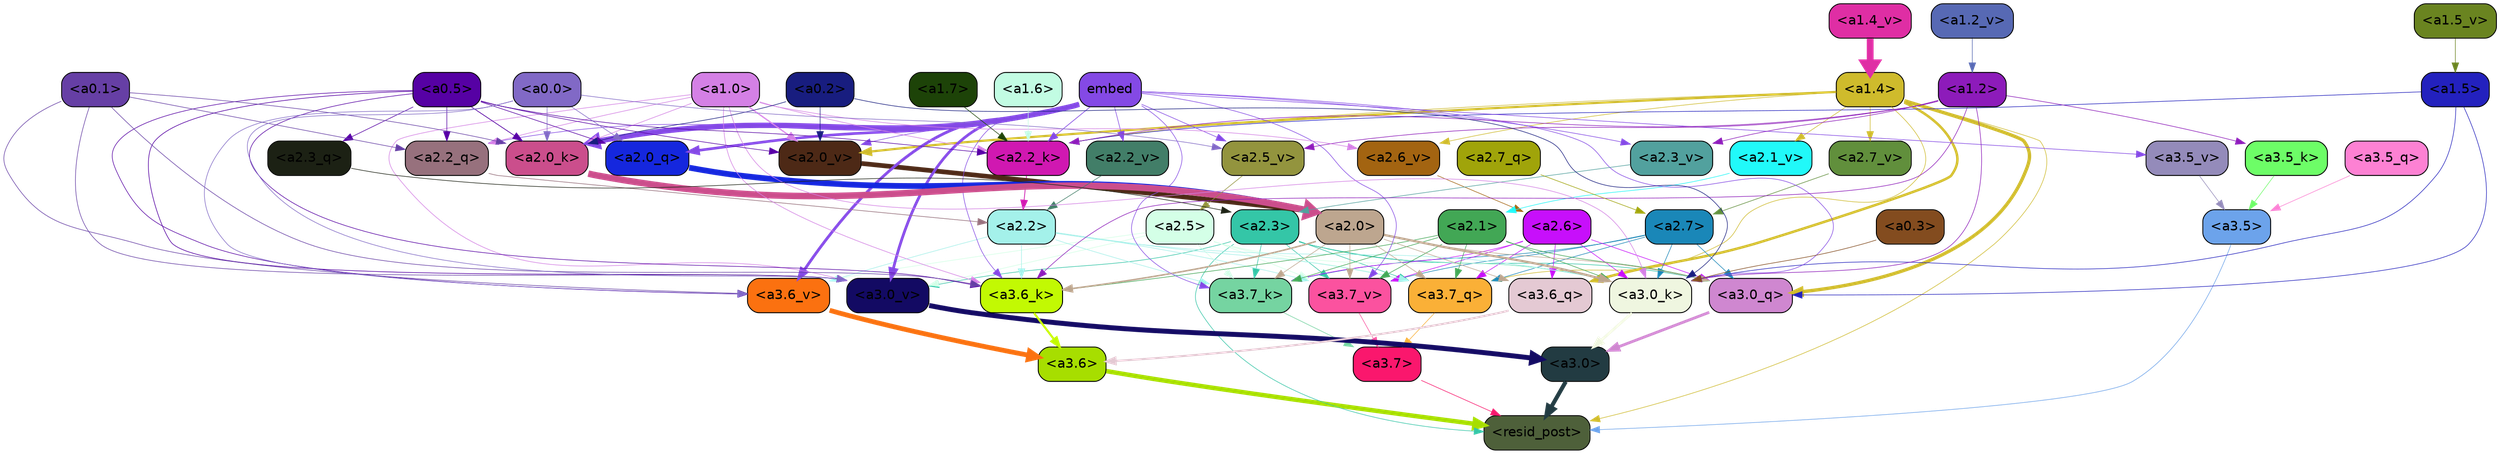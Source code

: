 strict digraph "" {
	graph [bgcolor=transparent,
		layout=dot,
		overlap=false,
		splines=true
	];
	"<a3.7>"	[color=black,
		fillcolor="#fa176d",
		fontname=Helvetica,
		shape=box,
		style="filled, rounded"];
	"<resid_post>"	[color=black,
		fillcolor="#4e603a",
		fontname=Helvetica,
		shape=box,
		style="filled, rounded"];
	"<a3.7>" -> "<resid_post>"	[color="#fa176d",
		penwidth=0.6];
	"<a3.6>"	[color=black,
		fillcolor="#a7de00",
		fontname=Helvetica,
		shape=box,
		style="filled, rounded"];
	"<a3.6>" -> "<resid_post>"	[color="#a7de00",
		penwidth=4.6696330308914185];
	"<a3.5>"	[color=black,
		fillcolor="#6ca3eb",
		fontname=Helvetica,
		shape=box,
		style="filled, rounded"];
	"<a3.5>" -> "<resid_post>"	[color="#6ca3eb",
		penwidth=0.6];
	"<a3.0>"	[color=black,
		fillcolor="#223b42",
		fontname=Helvetica,
		shape=box,
		style="filled, rounded"];
	"<a3.0>" -> "<resid_post>"	[color="#223b42",
		penwidth=4.282557368278503];
	"<a2.3>"	[color=black,
		fillcolor="#34c6a7",
		fontname=Helvetica,
		shape=box,
		style="filled, rounded"];
	"<a2.3>" -> "<resid_post>"	[color="#34c6a7",
		penwidth=0.6];
	"<a3.7_q>"	[color=black,
		fillcolor="#fab037",
		fontname=Helvetica,
		shape=box,
		style="filled, rounded"];
	"<a2.3>" -> "<a3.7_q>"	[color="#34c6a7",
		penwidth=0.6];
	"<a3.0_q>"	[color=black,
		fillcolor="#cf87d0",
		fontname=Helvetica,
		shape=box,
		style="filled, rounded"];
	"<a2.3>" -> "<a3.0_q>"	[color="#34c6a7",
		penwidth=0.6];
	"<a3.7_k>"	[color=black,
		fillcolor="#75d4a1",
		fontname=Helvetica,
		shape=box,
		style="filled, rounded"];
	"<a2.3>" -> "<a3.7_k>"	[color="#34c6a7",
		penwidth=0.6];
	"<a3.0_k>"	[color=black,
		fillcolor="#eff6e0",
		fontname=Helvetica,
		shape=box,
		style="filled, rounded"];
	"<a2.3>" -> "<a3.0_k>"	[color="#34c6a7",
		penwidth=0.6];
	"<a3.7_v>"	[color=black,
		fillcolor="#fb529f",
		fontname=Helvetica,
		shape=box,
		style="filled, rounded"];
	"<a2.3>" -> "<a3.7_v>"	[color="#34c6a7",
		penwidth=0.6];
	"<a3.0_v>"	[color=black,
		fillcolor="#130a63",
		fontname=Helvetica,
		shape=box,
		style="filled, rounded"];
	"<a2.3>" -> "<a3.0_v>"	[color="#34c6a7",
		penwidth=0.6];
	"<a1.4>"	[color=black,
		fillcolor="#cfbb2c",
		fontname=Helvetica,
		shape=box,
		style="filled, rounded"];
	"<a1.4>" -> "<resid_post>"	[color="#cfbb2c",
		penwidth=0.6];
	"<a1.4>" -> "<a3.7_q>"	[color="#cfbb2c",
		penwidth=0.6];
	"<a3.6_q>"	[color=black,
		fillcolor="#e4c9d3",
		fontname=Helvetica,
		shape=box,
		style="filled, rounded"];
	"<a1.4>" -> "<a3.6_q>"	[color="#cfbb2c",
		penwidth=2.6073555648326874];
	"<a1.4>" -> "<a3.0_q>"	[color="#cfbb2c",
		penwidth=3.4971605762839317];
	"<a2.2_k>"	[color=black,
		fillcolor="#d018b1",
		fontname=Helvetica,
		shape=box,
		style="filled, rounded"];
	"<a1.4>" -> "<a2.2_k>"	[color="#cfbb2c",
		penwidth=0.6];
	"<a2.7_v>"	[color=black,
		fillcolor="#618f3c",
		fontname=Helvetica,
		shape=box,
		style="filled, rounded"];
	"<a1.4>" -> "<a2.7_v>"	[color="#cfbb2c",
		penwidth=0.6];
	"<a2.6_v>"	[color=black,
		fillcolor="#a36411",
		fontname=Helvetica,
		shape=box,
		style="filled, rounded"];
	"<a1.4>" -> "<a2.6_v>"	[color="#cfbb2c",
		penwidth=0.6];
	"<a2.1_v>"	[color=black,
		fillcolor="#21f9f9",
		fontname=Helvetica,
		shape=box,
		style="filled, rounded"];
	"<a1.4>" -> "<a2.1_v>"	[color="#cfbb2c",
		penwidth=0.6];
	"<a2.0_v>"	[color=black,
		fillcolor="#4d2916",
		fontname=Helvetica,
		shape=box,
		style="filled, rounded"];
	"<a1.4>" -> "<a2.0_v>"	[color="#cfbb2c",
		penwidth=2.268670678138733];
	"<a3.7_q>" -> "<a3.7>"	[color="#fab037",
		penwidth=0.6];
	"<a3.6_q>" -> "<a3.6>"	[color="#e4c9d3",
		penwidth=2.03758105635643];
	"<a3.5_q>"	[color=black,
		fillcolor="#fd81d3",
		fontname=Helvetica,
		shape=box,
		style="filled, rounded"];
	"<a3.5_q>" -> "<a3.5>"	[color="#fd81d3",
		penwidth=0.6];
	"<a3.0_q>" -> "<a3.0>"	[color="#cf87d0",
		penwidth=2.8638100624084473];
	"<a3.7_k>" -> "<a3.7>"	[color="#75d4a1",
		penwidth=0.6];
	"<a3.6_k>"	[color=black,
		fillcolor="#c2f903",
		fontname=Helvetica,
		shape=box,
		style="filled, rounded"];
	"<a3.6_k>" -> "<a3.6>"	[color="#c2f903",
		penwidth=2.174198240041733];
	"<a3.5_k>"	[color=black,
		fillcolor="#6dfd67",
		fontname=Helvetica,
		shape=box,
		style="filled, rounded"];
	"<a3.5_k>" -> "<a3.5>"	[color="#6dfd67",
		penwidth=0.6];
	"<a3.0_k>" -> "<a3.0>"	[color="#eff6e0",
		penwidth=2.6274144649505615];
	"<a3.7_v>" -> "<a3.7>"	[color="#fb529f",
		penwidth=0.6];
	"<a3.6_v>"	[color=black,
		fillcolor="#fb7110",
		fontname=Helvetica,
		shape=box,
		style="filled, rounded"];
	"<a3.6_v>" -> "<a3.6>"	[color="#fb7110",
		penwidth=5.002329230308533];
	"<a3.5_v>"	[color=black,
		fillcolor="#948bba",
		fontname=Helvetica,
		shape=box,
		style="filled, rounded"];
	"<a3.5_v>" -> "<a3.5>"	[color="#948bba",
		penwidth=0.6];
	"<a3.0_v>" -> "<a3.0>"	[color="#130a63",
		penwidth=5.188832879066467];
	"<a2.7>"	[color=black,
		fillcolor="#1a87b8",
		fontname=Helvetica,
		shape=box,
		style="filled, rounded"];
	"<a2.7>" -> "<a3.7_q>"	[color="#1a87b8",
		penwidth=0.6];
	"<a2.7>" -> "<a3.0_q>"	[color="#1a87b8",
		penwidth=0.6];
	"<a2.7>" -> "<a3.7_k>"	[color="#1a87b8",
		penwidth=0.6];
	"<a2.7>" -> "<a3.0_k>"	[color="#1a87b8",
		penwidth=0.6];
	"<a2.7>" -> "<a3.7_v>"	[color="#1a87b8",
		penwidth=0.6];
	"<a2.6>"	[color=black,
		fillcolor="#c70ffb",
		fontname=Helvetica,
		shape=box,
		style="filled, rounded"];
	"<a2.6>" -> "<a3.7_q>"	[color="#c70ffb",
		penwidth=0.6];
	"<a2.6>" -> "<a3.6_q>"	[color="#c70ffb",
		penwidth=0.6];
	"<a2.6>" -> "<a3.0_q>"	[color="#c70ffb",
		penwidth=0.6];
	"<a2.6>" -> "<a3.7_k>"	[color="#c70ffb",
		penwidth=0.6];
	"<a2.6>" -> "<a3.0_k>"	[color="#c70ffb",
		penwidth=0.6];
	"<a2.6>" -> "<a3.7_v>"	[color="#c70ffb",
		penwidth=0.6];
	"<a2.5>"	[color=black,
		fillcolor="#d4ffe7",
		fontname=Helvetica,
		shape=box,
		style="filled, rounded"];
	"<a2.5>" -> "<a3.7_q>"	[color="#d4ffe7",
		penwidth=0.6];
	"<a2.5>" -> "<a3.7_k>"	[color="#d4ffe7",
		penwidth=0.6];
	"<a2.5>" -> "<a3.0_k>"	[color="#d4ffe7",
		penwidth=0.6];
	"<a2.5>" -> "<a3.7_v>"	[color="#d4ffe7",
		penwidth=0.6];
	"<a2.5>" -> "<a3.6_v>"	[color="#d4ffe7",
		penwidth=0.6];
	"<a2.5>" -> "<a3.0_v>"	[color="#d4ffe7",
		penwidth=0.6];
	"<a2.2>"	[color=black,
		fillcolor="#a4f1ea",
		fontname=Helvetica,
		shape=box,
		style="filled, rounded"];
	"<a2.2>" -> "<a3.7_q>"	[color="#a4f1ea",
		penwidth=0.6];
	"<a2.2>" -> "<a3.7_k>"	[color="#a4f1ea",
		penwidth=0.6];
	"<a2.2>" -> "<a3.6_k>"	[color="#a4f1ea",
		penwidth=0.6];
	"<a2.2>" -> "<a3.0_k>"	[color="#a4f1ea",
		penwidth=0.6];
	"<a2.2>" -> "<a3.7_v>"	[color="#a4f1ea",
		penwidth=0.6];
	"<a2.2>" -> "<a3.6_v>"	[color="#a4f1ea",
		penwidth=0.6];
	"<a2.1>"	[color=black,
		fillcolor="#42a755",
		fontname=Helvetica,
		shape=box,
		style="filled, rounded"];
	"<a2.1>" -> "<a3.7_q>"	[color="#42a755",
		penwidth=0.6];
	"<a2.1>" -> "<a3.0_q>"	[color="#42a755",
		penwidth=0.6];
	"<a2.1>" -> "<a3.7_k>"	[color="#42a755",
		penwidth=0.6];
	"<a2.1>" -> "<a3.6_k>"	[color="#42a755",
		penwidth=0.6];
	"<a2.1>" -> "<a3.0_k>"	[color="#42a755",
		penwidth=0.6];
	"<a2.1>" -> "<a3.7_v>"	[color="#42a755",
		penwidth=0.6];
	"<a2.0>"	[color=black,
		fillcolor="#bda68f",
		fontname=Helvetica,
		shape=box,
		style="filled, rounded"];
	"<a2.0>" -> "<a3.7_q>"	[color="#bda68f",
		penwidth=0.6];
	"<a2.0>" -> "<a3.6_q>"	[color="#bda68f",
		penwidth=0.6];
	"<a2.0>" -> "<a3.0_q>"	[color="#bda68f",
		penwidth=0.6];
	"<a2.0>" -> "<a3.7_k>"	[color="#bda68f",
		penwidth=0.6];
	"<a2.0>" -> "<a3.6_k>"	[color="#bda68f",
		penwidth=1.5568191409111023];
	"<a2.0>" -> "<a3.0_k>"	[color="#bda68f",
		penwidth=2.270527422428131];
	"<a2.0>" -> "<a3.7_v>"	[color="#bda68f",
		penwidth=0.6];
	"<a1.5>"	[color=black,
		fillcolor="#2321be",
		fontname=Helvetica,
		shape=box,
		style="filled, rounded"];
	"<a1.5>" -> "<a3.0_q>"	[color="#2321be",
		penwidth=0.6];
	"<a1.5>" -> "<a3.0_k>"	[color="#2321be",
		penwidth=0.6];
	"<a1.5>" -> "<a2.2_k>"	[color="#2321be",
		penwidth=0.6];
	embed	[color=black,
		fillcolor="#8449e5",
		fontname=Helvetica,
		shape=box,
		style="filled, rounded"];
	embed -> "<a3.7_k>"	[color="#8449e5",
		penwidth=0.6];
	embed -> "<a3.6_k>"	[color="#8449e5",
		penwidth=0.6];
	embed -> "<a3.0_k>"	[color="#8449e5",
		penwidth=0.6];
	embed -> "<a3.7_v>"	[color="#8449e5",
		penwidth=0.6];
	embed -> "<a3.6_v>"	[color="#8449e5",
		penwidth=2.9588699340820312];
	embed -> "<a3.5_v>"	[color="#8449e5",
		penwidth=0.6];
	embed -> "<a3.0_v>"	[color="#8449e5",
		penwidth=2.8686431646347046];
	"<a2.2_q>"	[color=black,
		fillcolor="#97717d",
		fontname=Helvetica,
		shape=box,
		style="filled, rounded"];
	embed -> "<a2.2_q>"	[color="#8449e5",
		penwidth=0.6];
	"<a2.0_q>"	[color=black,
		fillcolor="#1527de",
		fontname=Helvetica,
		shape=box,
		style="filled, rounded"];
	embed -> "<a2.0_q>"	[color="#8449e5",
		penwidth=2.7617180347442627];
	embed -> "<a2.2_k>"	[color="#8449e5",
		penwidth=0.67606520652771];
	"<a2.0_k>"	[color=black,
		fillcolor="#cb4e8c",
		fontname=Helvetica,
		shape=box,
		style="filled, rounded"];
	embed -> "<a2.0_k>"	[color="#8449e5",
		penwidth=5.615107178688049];
	"<a2.5_v>"	[color=black,
		fillcolor="#93943e",
		fontname=Helvetica,
		shape=box,
		style="filled, rounded"];
	embed -> "<a2.5_v>"	[color="#8449e5",
		penwidth=0.6];
	"<a2.3_v>"	[color=black,
		fillcolor="#52a19e",
		fontname=Helvetica,
		shape=box,
		style="filled, rounded"];
	embed -> "<a2.3_v>"	[color="#8449e5",
		penwidth=0.6];
	"<a2.2_v>"	[color=black,
		fillcolor="#427e68",
		fontname=Helvetica,
		shape=box,
		style="filled, rounded"];
	embed -> "<a2.2_v>"	[color="#8449e5",
		penwidth=0.6];
	embed -> "<a2.0_v>"	[color="#8449e5",
		penwidth=0.6];
	"<a1.2>"	[color=black,
		fillcolor="#8d1bba",
		fontname=Helvetica,
		shape=box,
		style="filled, rounded"];
	"<a1.2>" -> "<a3.6_k>"	[color="#8d1bba",
		penwidth=0.6];
	"<a1.2>" -> "<a3.5_k>"	[color="#8d1bba",
		penwidth=0.6];
	"<a1.2>" -> "<a3.0_k>"	[color="#8d1bba",
		penwidth=0.6];
	"<a1.2>" -> "<a2.2_k>"	[color="#8d1bba",
		penwidth=0.6];
	"<a1.2>" -> "<a2.5_v>"	[color="#8d1bba",
		penwidth=0.6];
	"<a1.2>" -> "<a2.3_v>"	[color="#8d1bba",
		penwidth=0.6];
	"<a1.0>"	[color=black,
		fillcolor="#d480e5",
		fontname=Helvetica,
		shape=box,
		style="filled, rounded"];
	"<a1.0>" -> "<a3.6_k>"	[color="#d480e5",
		penwidth=0.6];
	"<a1.0>" -> "<a3.0_k>"	[color="#d480e5",
		penwidth=0.6];
	"<a1.0>" -> "<a3.0_v>"	[color="#d480e5",
		penwidth=0.6];
	"<a1.0>" -> "<a2.2_q>"	[color="#d480e5",
		penwidth=0.6];
	"<a1.0>" -> "<a2.2_k>"	[color="#d480e5",
		penwidth=0.6];
	"<a1.0>" -> "<a2.0_k>"	[color="#d480e5",
		penwidth=0.6];
	"<a1.0>" -> "<a2.6_v>"	[color="#d480e5",
		penwidth=0.6];
	"<a1.0>" -> "<a2.0_v>"	[color="#d480e5",
		penwidth=1.27996826171875];
	"<a0.5>"	[color=black,
		fillcolor="#5601a4",
		fontname=Helvetica,
		shape=box,
		style="filled, rounded"];
	"<a0.5>" -> "<a3.6_k>"	[color="#5601a4",
		penwidth=0.6];
	"<a0.5>" -> "<a3.6_v>"	[color="#5601a4",
		penwidth=0.6];
	"<a0.5>" -> "<a3.0_v>"	[color="#5601a4",
		penwidth=0.6421224474906921];
	"<a2.3_q>"	[color=black,
		fillcolor="#1c2114",
		fontname=Helvetica,
		shape=box,
		style="filled, rounded"];
	"<a0.5>" -> "<a2.3_q>"	[color="#5601a4",
		penwidth=0.6];
	"<a0.5>" -> "<a2.2_q>"	[color="#5601a4",
		penwidth=0.6];
	"<a0.5>" -> "<a2.0_q>"	[color="#5601a4",
		penwidth=0.6];
	"<a0.5>" -> "<a2.2_k>"	[color="#5601a4",
		penwidth=0.6];
	"<a0.5>" -> "<a2.0_k>"	[color="#5601a4",
		penwidth=0.7151575088500977];
	"<a0.5>" -> "<a2.0_v>"	[color="#5601a4",
		penwidth=0.6];
	"<a0.1>"	[color=black,
		fillcolor="#663fa5",
		fontname=Helvetica,
		shape=box,
		style="filled, rounded"];
	"<a0.1>" -> "<a3.6_k>"	[color="#663fa5",
		penwidth=0.6];
	"<a0.1>" -> "<a3.6_v>"	[color="#663fa5",
		penwidth=0.6];
	"<a0.1>" -> "<a3.0_v>"	[color="#663fa5",
		penwidth=0.6];
	"<a0.1>" -> "<a2.2_q>"	[color="#663fa5",
		penwidth=0.6];
	"<a0.1>" -> "<a2.0_k>"	[color="#663fa5",
		penwidth=0.6];
	"<a0.3>"	[color=black,
		fillcolor="#834c1f",
		fontname=Helvetica,
		shape=box,
		style="filled, rounded"];
	"<a0.3>" -> "<a3.0_k>"	[color="#834c1f",
		penwidth=0.6];
	"<a0.2>"	[color=black,
		fillcolor="#181d7f",
		fontname=Helvetica,
		shape=box,
		style="filled, rounded"];
	"<a0.2>" -> "<a3.0_k>"	[color="#181d7f",
		penwidth=0.6];
	"<a0.2>" -> "<a2.0_k>"	[color="#181d7f",
		penwidth=0.6];
	"<a0.2>" -> "<a2.0_v>"	[color="#181d7f",
		penwidth=0.6];
	"<a0.0>"	[color=black,
		fillcolor="#8169c6",
		fontname=Helvetica,
		shape=box,
		style="filled, rounded"];
	"<a0.0>" -> "<a3.6_v>"	[color="#8169c6",
		penwidth=0.6];
	"<a0.0>" -> "<a3.0_v>"	[color="#8169c6",
		penwidth=0.6];
	"<a0.0>" -> "<a2.0_q>"	[color="#8169c6",
		penwidth=0.6];
	"<a0.0>" -> "<a2.0_k>"	[color="#8169c6",
		penwidth=0.6];
	"<a0.0>" -> "<a2.5_v>"	[color="#8169c6",
		penwidth=0.6];
	"<a2.7_q>"	[color=black,
		fillcolor="#a0a40a",
		fontname=Helvetica,
		shape=box,
		style="filled, rounded"];
	"<a2.7_q>" -> "<a2.7>"	[color="#a0a40a",
		penwidth=0.6];
	"<a2.3_q>" -> "<a2.3>"	[color="#1c2114",
		penwidth=0.6];
	"<a2.2_q>" -> "<a2.2>"	[color="#97717d",
		penwidth=0.6340763568878174];
	"<a2.0_q>" -> "<a2.0>"	[color="#1527de",
		penwidth=6.0160088539123535];
	"<a2.2_k>" -> "<a2.2>"	[color="#d018b1",
		penwidth=0.7764816284179688];
	"<a2.0_k>" -> "<a2.0>"	[color="#cb4e8c",
		penwidth=6.773025274276733];
	"<a2.7_v>" -> "<a2.7>"	[color="#618f3c",
		penwidth=0.6];
	"<a2.6_v>" -> "<a2.6>"	[color="#a36411",
		penwidth=0.6];
	"<a2.5_v>" -> "<a2.5>"	[color="#93943e",
		penwidth=0.6];
	"<a2.3_v>" -> "<a2.3>"	[color="#52a19e",
		penwidth=0.6];
	"<a2.2_v>" -> "<a2.2>"	[color="#427e68",
		penwidth=0.6];
	"<a2.1_v>" -> "<a2.1>"	[color="#21f9f9",
		penwidth=0.6];
	"<a2.0_v>" -> "<a2.0>"	[color="#4d2916",
		penwidth=4.906715989112854];
	"<a1.7>"	[color=black,
		fillcolor="#1d4308",
		fontname=Helvetica,
		shape=box,
		style="filled, rounded"];
	"<a1.7>" -> "<a2.2_k>"	[color="#1d4308",
		penwidth=0.6];
	"<a1.6>"	[color=black,
		fillcolor="#c2fce3",
		fontname=Helvetica,
		shape=box,
		style="filled, rounded"];
	"<a1.6>" -> "<a2.2_k>"	[color="#c2fce3",
		penwidth=0.6];
	"<a1.5_v>"	[color=black,
		fillcolor="#6a8420",
		fontname=Helvetica,
		shape=box,
		style="filled, rounded"];
	"<a1.5_v>" -> "<a1.5>"	[color="#6a8420",
		penwidth=0.6];
	"<a1.4_v>"	[color=black,
		fillcolor="#df2ea4",
		fontname=Helvetica,
		shape=box,
		style="filled, rounded"];
	"<a1.4_v>" -> "<a1.4>"	[color="#df2ea4",
		penwidth=7.093163728713989];
	"<a1.2_v>"	[color=black,
		fillcolor="#5769b4",
		fontname=Helvetica,
		shape=box,
		style="filled, rounded"];
	"<a1.2_v>" -> "<a1.2>"	[color="#5769b4",
		penwidth=0.6];
}

